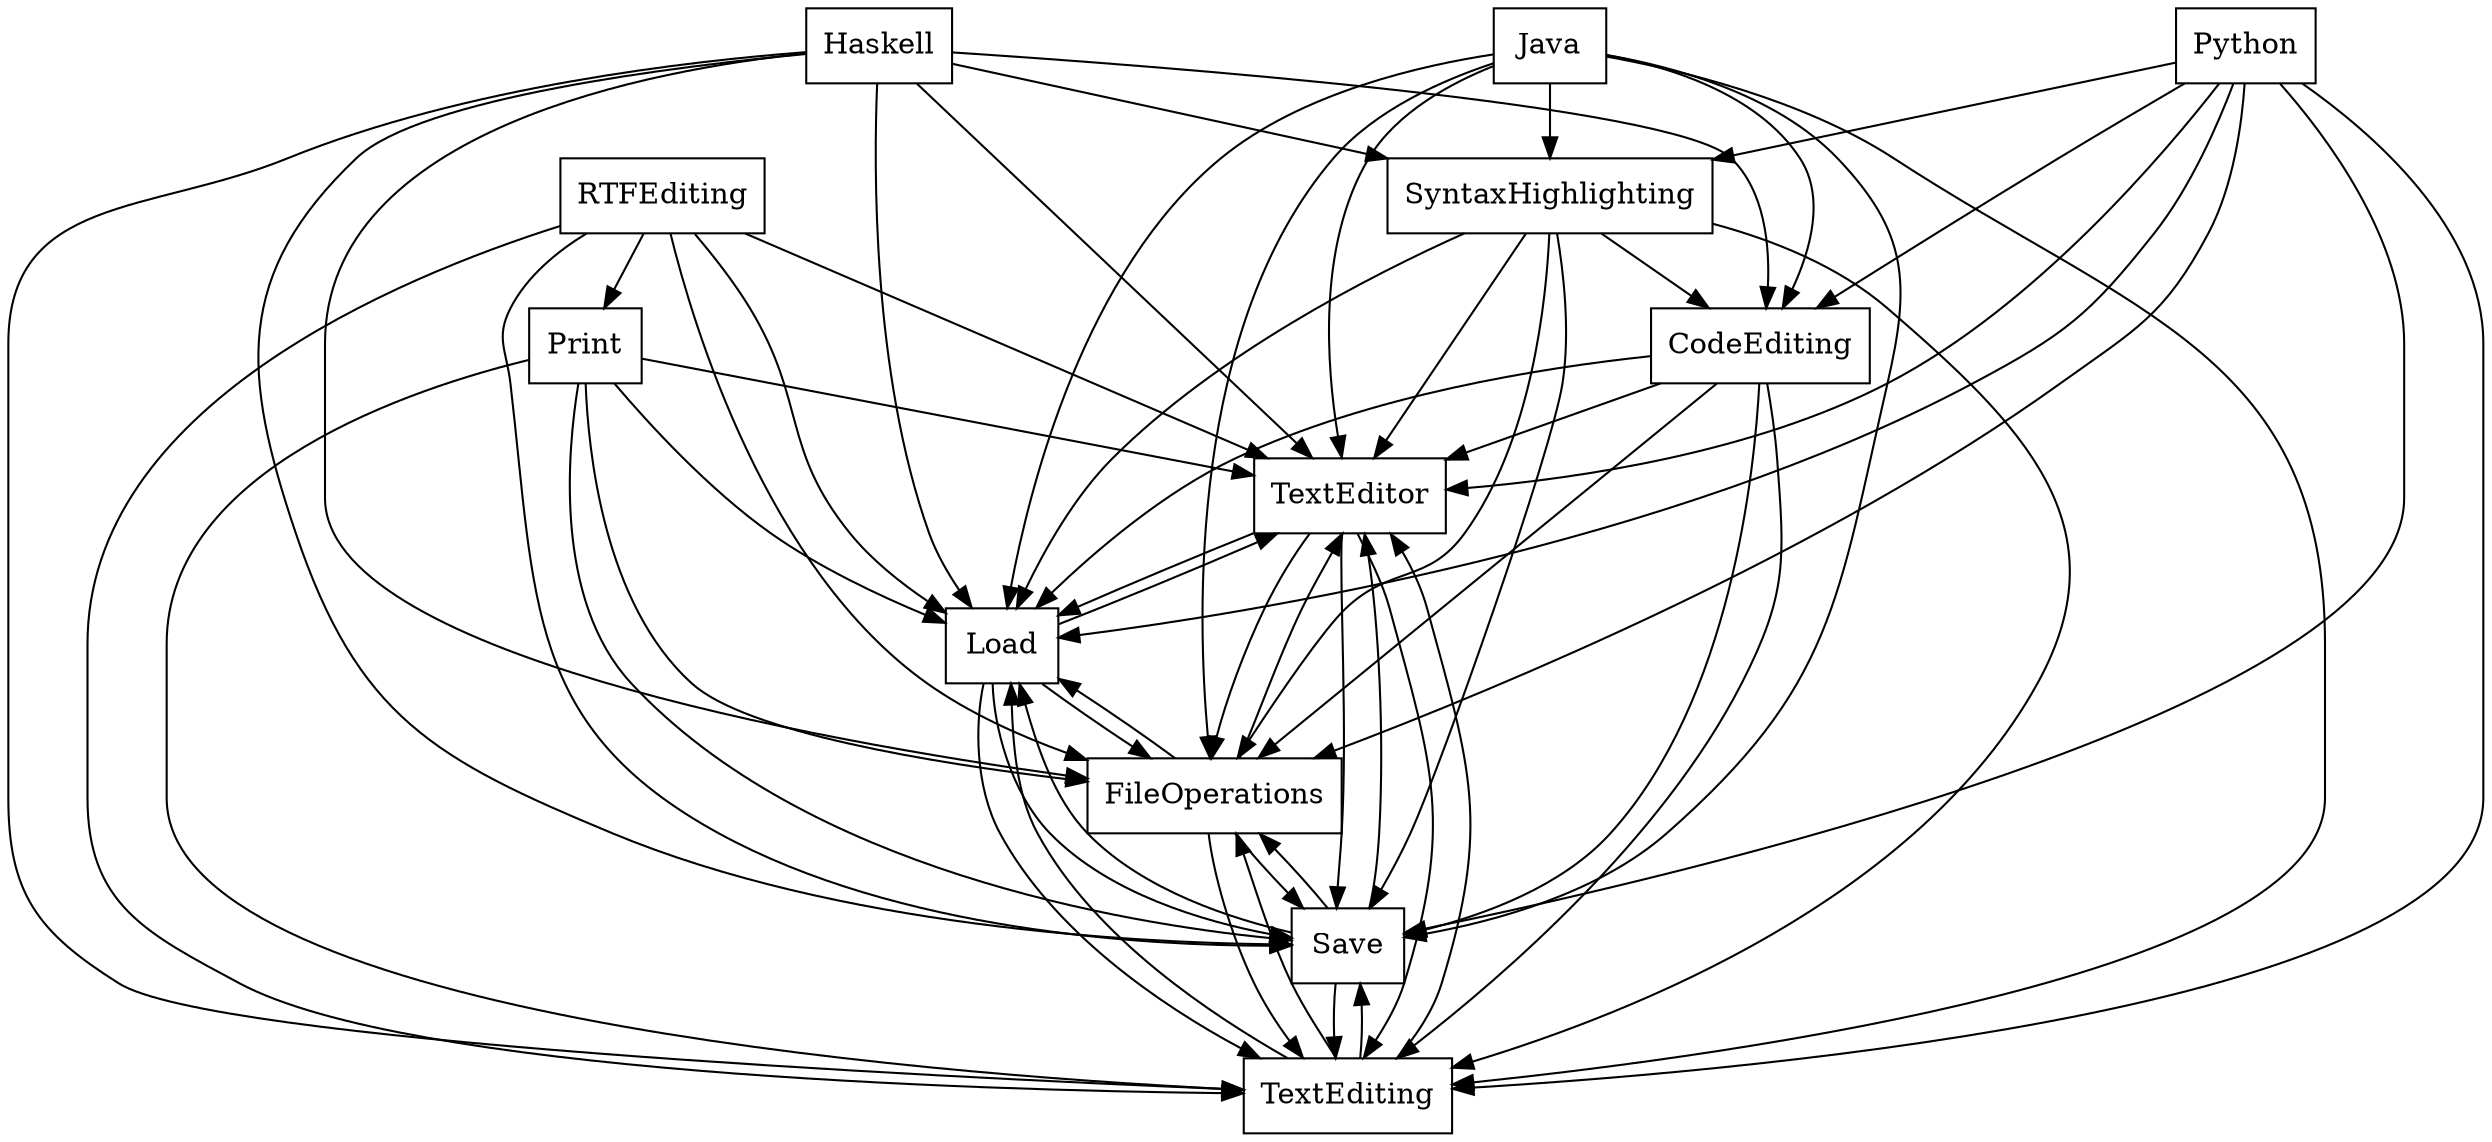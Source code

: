 digraph{
graph [rankdir=TB];
node [shape=box];
edge [arrowhead=normal];
0[label="TextEditor",]
1[label="Load",]
2[label="Haskell",]
3[label="TextEditing",]
4[label="CodeEditing",]
5[label="SyntaxHighlighting",]
6[label="RTFEditing",]
7[label="Python",]
8[label="Save",]
9[label="Print",]
10[label="FileOperations",]
11[label="Java",]
0->1[label="",]
0->3[label="",]
0->8[label="",]
0->10[label="",]
1->0[label="",]
1->3[label="",]
1->8[label="",]
1->10[label="",]
2->0[label="",]
2->1[label="",]
2->3[label="",]
2->4[label="",]
2->5[label="",]
2->8[label="",]
2->10[label="",]
3->0[label="",]
3->1[label="",]
3->8[label="",]
3->10[label="",]
4->0[label="",]
4->1[label="",]
4->3[label="",]
4->8[label="",]
4->10[label="",]
5->0[label="",]
5->1[label="",]
5->3[label="",]
5->4[label="",]
5->8[label="",]
5->10[label="",]
6->0[label="",]
6->1[label="",]
6->3[label="",]
6->8[label="",]
6->9[label="",]
6->10[label="",]
7->0[label="",]
7->1[label="",]
7->3[label="",]
7->4[label="",]
7->5[label="",]
7->8[label="",]
7->10[label="",]
8->0[label="",]
8->1[label="",]
8->3[label="",]
8->10[label="",]
9->0[label="",]
9->1[label="",]
9->3[label="",]
9->8[label="",]
9->10[label="",]
10->0[label="",]
10->1[label="",]
10->3[label="",]
10->8[label="",]
11->0[label="",]
11->1[label="",]
11->3[label="",]
11->4[label="",]
11->5[label="",]
11->8[label="",]
11->10[label="",]
}
